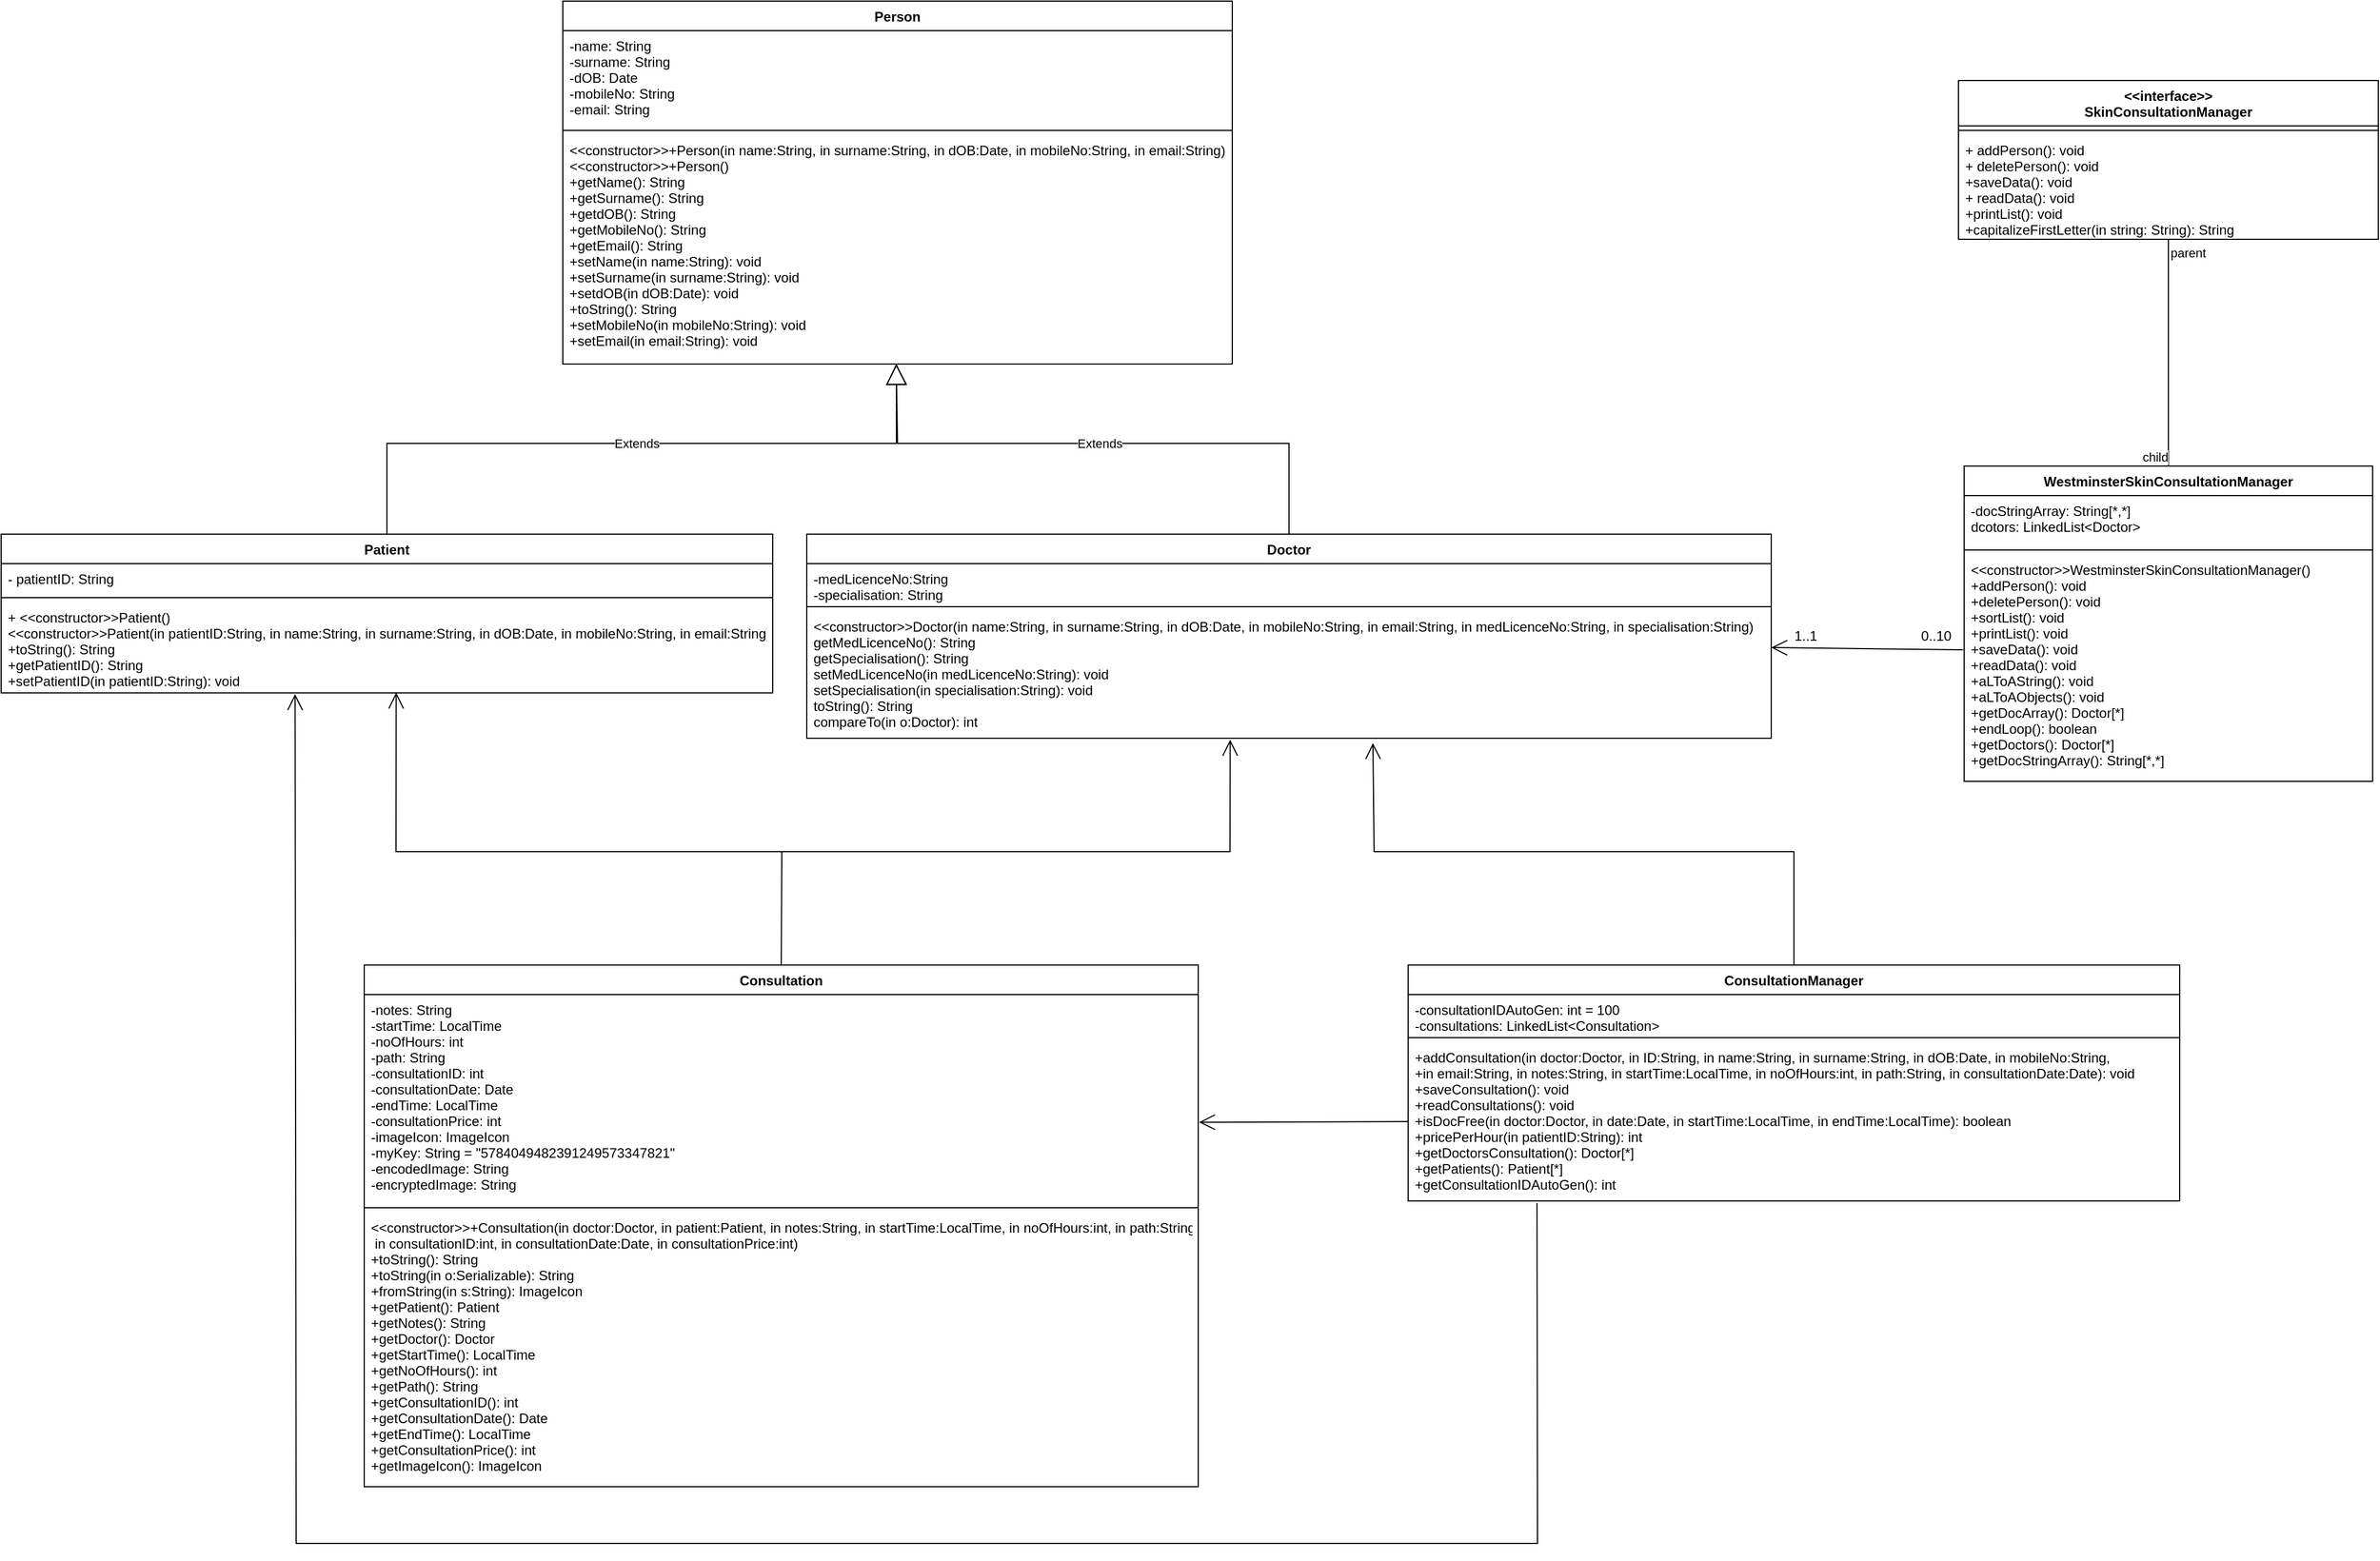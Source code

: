 <mxfile version="20.7.4" type="device"><diagram id="Tw1efUmPOQz_rApOokgB" name="Page-1"><mxGraphModel dx="1922" dy="2441" grid="1" gridSize="10" guides="1" tooltips="1" connect="1" arrows="1" fold="1" page="1" pageScale="1" pageWidth="827" pageHeight="1169" math="0" shadow="0"><root><mxCell id="0"/><mxCell id="1" parent="0"/><mxCell id="S0uS5Vvt5uKKWffk3ZEm-1" value="&lt;&lt;interface&gt;&gt;&#10;SkinConsultationManager" style="swimlane;fontStyle=1;align=center;verticalAlign=top;childLayout=stackLayout;horizontal=1;startSize=40;horizontalStack=0;resizeParent=1;resizeParentMax=0;resizeLast=0;collapsible=1;marginBottom=0;" parent="1" vertex="1"><mxGeometry x="1015" y="-400" width="370" height="140" as="geometry"/></mxCell><mxCell id="S0uS5Vvt5uKKWffk3ZEm-3" value="" style="line;strokeWidth=1;fillColor=none;align=left;verticalAlign=middle;spacingTop=-1;spacingLeft=3;spacingRight=3;rotatable=0;labelPosition=right;points=[];portConstraint=eastwest;strokeColor=inherit;" parent="S0uS5Vvt5uKKWffk3ZEm-1" vertex="1"><mxGeometry y="40" width="370" height="8" as="geometry"/></mxCell><mxCell id="S0uS5Vvt5uKKWffk3ZEm-4" value="+ addPerson(): void&#10;+ deletePerson(): void&#10;+saveData(): void&#10;+ readData(): void&#10;+printList(): void&#10;+capitalizeFirstLetter(in string: String): String" style="text;strokeColor=none;fillColor=none;align=left;verticalAlign=top;spacingLeft=4;spacingRight=4;overflow=hidden;rotatable=0;points=[[0,0.5],[1,0.5]];portConstraint=eastwest;" parent="S0uS5Vvt5uKKWffk3ZEm-1" vertex="1"><mxGeometry y="48" width="370" height="92" as="geometry"/></mxCell><mxCell id="S0uS5Vvt5uKKWffk3ZEm-5" value="Person" style="swimlane;fontStyle=1;align=center;verticalAlign=top;childLayout=stackLayout;horizontal=1;startSize=26;horizontalStack=0;resizeParent=1;resizeParentMax=0;resizeLast=0;collapsible=1;marginBottom=0;" parent="1" vertex="1"><mxGeometry x="-215" y="-470" width="590" height="320" as="geometry"/></mxCell><mxCell id="S0uS5Vvt5uKKWffk3ZEm-6" value="-name: String&#10;-surname: String&#10;-dOB: Date&#10;-mobileNo: String&#10;-email: String" style="text;strokeColor=none;fillColor=none;align=left;verticalAlign=top;spacingLeft=4;spacingRight=4;overflow=hidden;rotatable=0;points=[[0,0.5],[1,0.5]];portConstraint=eastwest;" parent="S0uS5Vvt5uKKWffk3ZEm-5" vertex="1"><mxGeometry y="26" width="590" height="84" as="geometry"/></mxCell><mxCell id="S0uS5Vvt5uKKWffk3ZEm-7" value="" style="line;strokeWidth=1;fillColor=none;align=left;verticalAlign=middle;spacingTop=-1;spacingLeft=3;spacingRight=3;rotatable=0;labelPosition=right;points=[];portConstraint=eastwest;strokeColor=inherit;" parent="S0uS5Vvt5uKKWffk3ZEm-5" vertex="1"><mxGeometry y="110" width="590" height="8" as="geometry"/></mxCell><mxCell id="S0uS5Vvt5uKKWffk3ZEm-8" value="&lt;&lt;constructor&gt;&gt;+Person(in name:String, in surname:String, in dOB:Date, in mobileNo:String, in email:String)&#10;&lt;&lt;constructor&gt;&gt;+Person()&#10;+getName(): String&#10;+getSurname(): String&#10;+getdOB(): String&#10;+getMobileNo(): String&#10;+getEmail(): String&#10;+setName(in name:String): void&#10;+setSurname(in surname:String): void&#10;+setdOB(in dOB:Date): void&#10;+toString(): String&#10;+setMobileNo(in mobileNo:String): void&#10;+setEmail(in email:String): void" style="text;strokeColor=none;fillColor=none;align=left;verticalAlign=top;spacingLeft=4;spacingRight=4;overflow=hidden;rotatable=0;points=[[0,0.5],[1,0.5]];portConstraint=eastwest;" parent="S0uS5Vvt5uKKWffk3ZEm-5" vertex="1"><mxGeometry y="118" width="590" height="202" as="geometry"/></mxCell><mxCell id="S0uS5Vvt5uKKWffk3ZEm-13" value="Patient" style="swimlane;fontStyle=1;align=center;verticalAlign=top;childLayout=stackLayout;horizontal=1;startSize=26;horizontalStack=0;resizeParent=1;resizeParentMax=0;resizeLast=0;collapsible=1;marginBottom=0;" parent="1" vertex="1"><mxGeometry x="-710" width="680" height="140" as="geometry"/></mxCell><mxCell id="S0uS5Vvt5uKKWffk3ZEm-14" value="- patientID: String" style="text;strokeColor=none;fillColor=none;align=left;verticalAlign=top;spacingLeft=4;spacingRight=4;overflow=hidden;rotatable=0;points=[[0,0.5],[1,0.5]];portConstraint=eastwest;" parent="S0uS5Vvt5uKKWffk3ZEm-13" vertex="1"><mxGeometry y="26" width="680" height="26" as="geometry"/></mxCell><mxCell id="S0uS5Vvt5uKKWffk3ZEm-15" value="" style="line;strokeWidth=1;fillColor=none;align=left;verticalAlign=middle;spacingTop=-1;spacingLeft=3;spacingRight=3;rotatable=0;labelPosition=right;points=[];portConstraint=eastwest;strokeColor=inherit;" parent="S0uS5Vvt5uKKWffk3ZEm-13" vertex="1"><mxGeometry y="52" width="680" height="8" as="geometry"/></mxCell><mxCell id="S0uS5Vvt5uKKWffk3ZEm-16" value="+ &lt;&lt;constructor&gt;&gt;Patient()&#10;&lt;&lt;constructor&gt;&gt;Patient(in patientID:String, in name:String, in surname:String, in dOB:Date, in mobileNo:String, in email:String)&#10;+toString(): String&#10;+getPatientID(): String&#10;+setPatientID(in patientID:String): void&#10;" style="text;strokeColor=none;fillColor=none;align=left;verticalAlign=top;spacingLeft=4;spacingRight=4;overflow=hidden;rotatable=0;points=[[0,0.5],[1,0.5]];portConstraint=eastwest;" parent="S0uS5Vvt5uKKWffk3ZEm-13" vertex="1"><mxGeometry y="60" width="680" height="80" as="geometry"/></mxCell><mxCell id="S0uS5Vvt5uKKWffk3ZEm-17" value="Doctor" style="swimlane;fontStyle=1;align=center;verticalAlign=top;childLayout=stackLayout;horizontal=1;startSize=26;horizontalStack=0;resizeParent=1;resizeParentMax=0;resizeLast=0;collapsible=1;marginBottom=0;" parent="1" vertex="1"><mxGeometry width="850" height="180" as="geometry"/></mxCell><mxCell id="S0uS5Vvt5uKKWffk3ZEm-18" value="-medLicenceNo:String&#10;-specialisation: String" style="text;strokeColor=none;fillColor=none;align=left;verticalAlign=top;spacingLeft=4;spacingRight=4;overflow=hidden;rotatable=0;points=[[0,0.5],[1,0.5]];portConstraint=eastwest;" parent="S0uS5Vvt5uKKWffk3ZEm-17" vertex="1"><mxGeometry y="26" width="850" height="34" as="geometry"/></mxCell><mxCell id="S0uS5Vvt5uKKWffk3ZEm-19" value="" style="line;strokeWidth=1;fillColor=none;align=left;verticalAlign=middle;spacingTop=-1;spacingLeft=3;spacingRight=3;rotatable=0;labelPosition=right;points=[];portConstraint=eastwest;strokeColor=inherit;" parent="S0uS5Vvt5uKKWffk3ZEm-17" vertex="1"><mxGeometry y="60" width="850" height="8" as="geometry"/></mxCell><mxCell id="S0uS5Vvt5uKKWffk3ZEm-20" value="&lt;&lt;constructor&gt;&gt;Doctor(in name:String, in surname:String, in dOB:Date, in mobileNo:String, in email:String, in medLicenceNo:String, in specialisation:String)&#10;getMedLicenceNo(): String&#10;getSpecialisation(): String&#10;setMedLicenceNo(in medLicenceNo:String): void&#10;setSpecialisation(in specialisation:String): void&#10;toString(): String&#10;compareTo(in o:Doctor): int&#10;" style="text;strokeColor=none;fillColor=none;align=left;verticalAlign=top;spacingLeft=4;spacingRight=4;overflow=hidden;rotatable=0;points=[[0,0.5],[1,0.5]];portConstraint=eastwest;" parent="S0uS5Vvt5uKKWffk3ZEm-17" vertex="1"><mxGeometry y="68" width="850" height="112" as="geometry"/></mxCell><mxCell id="S0uS5Vvt5uKKWffk3ZEm-21" value="WestminsterSkinConsultationManager" style="swimlane;fontStyle=1;align=center;verticalAlign=top;childLayout=stackLayout;horizontal=1;startSize=26;horizontalStack=0;resizeParent=1;resizeParentMax=0;resizeLast=0;collapsible=1;marginBottom=0;" parent="1" vertex="1"><mxGeometry x="1020" y="-60" width="360" height="278" as="geometry"/></mxCell><mxCell id="S0uS5Vvt5uKKWffk3ZEm-22" value="-docStringArray: String[*,*]&#10;dcotors: LinkedList&lt;Doctor&gt;" style="text;strokeColor=none;fillColor=none;align=left;verticalAlign=top;spacingLeft=4;spacingRight=4;overflow=hidden;rotatable=0;points=[[0,0.5],[1,0.5]];portConstraint=eastwest;" parent="S0uS5Vvt5uKKWffk3ZEm-21" vertex="1"><mxGeometry y="26" width="360" height="44" as="geometry"/></mxCell><mxCell id="S0uS5Vvt5uKKWffk3ZEm-23" value="" style="line;strokeWidth=1;fillColor=none;align=left;verticalAlign=middle;spacingTop=-1;spacingLeft=3;spacingRight=3;rotatable=0;labelPosition=right;points=[];portConstraint=eastwest;strokeColor=inherit;" parent="S0uS5Vvt5uKKWffk3ZEm-21" vertex="1"><mxGeometry y="70" width="360" height="8" as="geometry"/></mxCell><mxCell id="S0uS5Vvt5uKKWffk3ZEm-24" value="&lt;&lt;constructor&gt;&gt;WestminsterSkinConsultationManager()&#10;+addPerson(): void&#10;+deletePerson(): void&#10;+sortList(): void&#10;+printList(): void&#10;+saveData(): void&#10;+readData(): void&#10;+aLToAString(): void&#10;+aLToAObjects(): void&#10;+getDocArray(): Doctor[*]&#10;+endLoop(): boolean&#10;+getDoctors(): Doctor[*]&#10;+getDocStringArray(): String[*,*]" style="text;strokeColor=none;fillColor=none;align=left;verticalAlign=top;spacingLeft=4;spacingRight=4;overflow=hidden;rotatable=0;points=[[0,0.5],[1,0.5]];portConstraint=eastwest;" parent="S0uS5Vvt5uKKWffk3ZEm-21" vertex="1"><mxGeometry y="78" width="360" height="200" as="geometry"/></mxCell><mxCell id="1Ztzx85eV6VpmBeJWQRa-1" value="Consultation" style="swimlane;fontStyle=1;align=center;verticalAlign=top;childLayout=stackLayout;horizontal=1;startSize=26;horizontalStack=0;resizeParent=1;resizeParentMax=0;resizeLast=0;collapsible=1;marginBottom=0;" vertex="1" parent="1"><mxGeometry x="-390" y="380" width="735" height="460" as="geometry"/></mxCell><mxCell id="1Ztzx85eV6VpmBeJWQRa-2" value="-notes: String&#10;-startTime: LocalTime&#10;-noOfHours: int&#10;-path: String&#10;-consultationID: int&#10;-consultationDate: Date&#10;-endTime: LocalTime&#10;-consultationPrice: int&#10;-imageIcon: ImageIcon&#10;-myKey: String = &quot;5784049482391249573347821&quot;&#10;-encodedImage: String&#10;-encryptedImage: String" style="text;strokeColor=none;fillColor=none;align=left;verticalAlign=top;spacingLeft=4;spacingRight=4;overflow=hidden;rotatable=0;points=[[0,0.5],[1,0.5]];portConstraint=eastwest;" vertex="1" parent="1Ztzx85eV6VpmBeJWQRa-1"><mxGeometry y="26" width="735" height="184" as="geometry"/></mxCell><mxCell id="1Ztzx85eV6VpmBeJWQRa-3" value="" style="line;strokeWidth=1;fillColor=none;align=left;verticalAlign=middle;spacingTop=-1;spacingLeft=3;spacingRight=3;rotatable=0;labelPosition=right;points=[];portConstraint=eastwest;strokeColor=inherit;" vertex="1" parent="1Ztzx85eV6VpmBeJWQRa-1"><mxGeometry y="210" width="735" height="8" as="geometry"/></mxCell><mxCell id="1Ztzx85eV6VpmBeJWQRa-4" value="&lt;&lt;constructor&gt;&gt;+Consultation(in doctor:Doctor, in patient:Patient, in notes:String, in startTime:LocalTime, in noOfHours:int, in path:String,&#10; in consultationID:int, in consultationDate:Date, in consultationPrice:int)&#10;+toString(): String&#10;+toString(in o:Serializable): String&#10;+fromString(in s:String): ImageIcon&#10;+getPatient(): Patient&#10;+getNotes(): String&#10;+getDoctor(): Doctor&#10;+getStartTime(): LocalTime&#10;+getNoOfHours(): int&#10;+getPath(): String&#10;+getConsultationID(): int&#10;+getConsultationDate(): Date&#10;+getEndTime(): LocalTime&#10;+getConsultationPrice(): int&#10;+getImageIcon(): ImageIcon&#10;&#10;" style="text;strokeColor=none;fillColor=none;align=left;verticalAlign=top;spacingLeft=4;spacingRight=4;overflow=hidden;rotatable=0;points=[[0,0.5],[1,0.5]];portConstraint=eastwest;" vertex="1" parent="1Ztzx85eV6VpmBeJWQRa-1"><mxGeometry y="218" width="735" height="242" as="geometry"/></mxCell><mxCell id="1Ztzx85eV6VpmBeJWQRa-5" value="ConsultationManager" style="swimlane;fontStyle=1;align=center;verticalAlign=top;childLayout=stackLayout;horizontal=1;startSize=26;horizontalStack=0;resizeParent=1;resizeParentMax=0;resizeLast=0;collapsible=1;marginBottom=0;" vertex="1" parent="1"><mxGeometry x="530" y="380" width="680" height="208" as="geometry"/></mxCell><mxCell id="1Ztzx85eV6VpmBeJWQRa-6" value="-consultationIDAutoGen: int = 100&#10;-consultations: LinkedList&lt;Consultation&gt;" style="text;strokeColor=none;fillColor=none;align=left;verticalAlign=top;spacingLeft=4;spacingRight=4;overflow=hidden;rotatable=0;points=[[0,0.5],[1,0.5]];portConstraint=eastwest;fontStyle=0" vertex="1" parent="1Ztzx85eV6VpmBeJWQRa-5"><mxGeometry y="26" width="680" height="34" as="geometry"/></mxCell><mxCell id="1Ztzx85eV6VpmBeJWQRa-7" value="" style="line;strokeWidth=1;fillColor=none;align=left;verticalAlign=middle;spacingTop=-1;spacingLeft=3;spacingRight=3;rotatable=0;labelPosition=right;points=[];portConstraint=eastwest;strokeColor=inherit;" vertex="1" parent="1Ztzx85eV6VpmBeJWQRa-5"><mxGeometry y="60" width="680" height="8" as="geometry"/></mxCell><mxCell id="1Ztzx85eV6VpmBeJWQRa-8" value="+addConsultation(in doctor:Doctor, in ID:String, in name:String, in surname:String, in dOB:Date, in mobileNo:String, &#10;+in email:String, in notes:String, in startTime:LocalTime, in noOfHours:int, in path:String, in consultationDate:Date): void&#10;+saveConsultation(): void&#10;+readConsultations(): void&#10;+isDocFree(in doctor:Doctor, in date:Date, in startTime:LocalTime, in endTime:LocalTime): boolean&#10;+pricePerHour(in patientID:String): int&#10;+getDoctorsConsultation(): Doctor[*]&#10;+getPatients(): Patient[*]&#10;+getConsultationIDAutoGen(): int" style="text;strokeColor=none;fillColor=none;align=left;verticalAlign=top;spacingLeft=4;spacingRight=4;overflow=hidden;rotatable=0;points=[[0,0.5],[1,0.5]];portConstraint=eastwest;" vertex="1" parent="1Ztzx85eV6VpmBeJWQRa-5"><mxGeometry y="68" width="680" height="140" as="geometry"/></mxCell><mxCell id="1Ztzx85eV6VpmBeJWQRa-20" value="" style="endArrow=open;endFill=1;endSize=12;html=1;rounded=0;entryX=0.512;entryY=0.996;entryDx=0;entryDy=0;entryPerimeter=0;exitX=0.5;exitY=0;exitDx=0;exitDy=0;" edge="1" parent="1" source="1Ztzx85eV6VpmBeJWQRa-1" target="S0uS5Vvt5uKKWffk3ZEm-16"><mxGeometry width="160" relative="1" as="geometry"><mxPoint x="-60" y="250" as="sourcePoint"/><mxPoint x="100" y="250" as="targetPoint"/><Array as="points"><mxPoint x="-22" y="280"/><mxPoint x="-362" y="280"/></Array></mxGeometry></mxCell><mxCell id="1Ztzx85eV6VpmBeJWQRa-21" value="" style="endArrow=open;endFill=1;endSize=12;html=1;rounded=0;entryX=0.439;entryY=1.011;entryDx=0;entryDy=0;entryPerimeter=0;" edge="1" parent="1" target="S0uS5Vvt5uKKWffk3ZEm-20"><mxGeometry width="160" relative="1" as="geometry"><mxPoint x="-30" y="280" as="sourcePoint"/><mxPoint x="50" y="240" as="targetPoint"/><Array as="points"><mxPoint x="373" y="280"/></Array></mxGeometry></mxCell><mxCell id="1Ztzx85eV6VpmBeJWQRa-23" value="Extends" style="endArrow=block;endSize=16;endFill=0;html=1;rounded=0;exitX=0.5;exitY=0;exitDx=0;exitDy=0;" edge="1" parent="1" source="S0uS5Vvt5uKKWffk3ZEm-13"><mxGeometry width="160" relative="1" as="geometry"><mxPoint x="-240" y="-60.0" as="sourcePoint"/><mxPoint x="79" y="-150" as="targetPoint"/><Array as="points"><mxPoint x="-370" y="-80"/><mxPoint x="79" y="-80"/></Array></mxGeometry></mxCell><mxCell id="1Ztzx85eV6VpmBeJWQRa-24" value="Extends" style="endArrow=block;endSize=16;endFill=0;html=1;rounded=0;exitX=0.5;exitY=0;exitDx=0;exitDy=0;entryX=0.498;entryY=0.999;entryDx=0;entryDy=0;entryPerimeter=0;" edge="1" parent="1" source="S0uS5Vvt5uKKWffk3ZEm-17" target="S0uS5Vvt5uKKWffk3ZEm-8"><mxGeometry width="160" relative="1" as="geometry"><mxPoint x="420" y="-60" as="sourcePoint"/><mxPoint x="580" y="-60" as="targetPoint"/><Array as="points"><mxPoint x="425" y="-80"/><mxPoint x="80" y="-80"/></Array></mxGeometry></mxCell><mxCell id="1Ztzx85eV6VpmBeJWQRa-25" value="" style="endArrow=none;html=1;edgeStyle=orthogonalEdgeStyle;rounded=0;exitX=0.5;exitY=1;exitDx=0;exitDy=0;exitPerimeter=0;entryX=0.5;entryY=0;entryDx=0;entryDy=0;" edge="1" parent="1" source="S0uS5Vvt5uKKWffk3ZEm-4" target="S0uS5Vvt5uKKWffk3ZEm-21"><mxGeometry relative="1" as="geometry"><mxPoint x="790" y="-130" as="sourcePoint"/><mxPoint x="950" y="-130" as="targetPoint"/><Array as="points"><mxPoint x="1200" y="-260"/><mxPoint x="1200" y="-260"/></Array></mxGeometry></mxCell><mxCell id="1Ztzx85eV6VpmBeJWQRa-26" value="parent" style="edgeLabel;resizable=0;html=1;align=left;verticalAlign=bottom;" connectable="0" vertex="1" parent="1Ztzx85eV6VpmBeJWQRa-25"><mxGeometry x="-1" relative="1" as="geometry"><mxPoint y="20" as="offset"/></mxGeometry></mxCell><mxCell id="1Ztzx85eV6VpmBeJWQRa-27" value="child" style="edgeLabel;resizable=0;html=1;align=right;verticalAlign=bottom;" connectable="0" vertex="1" parent="1Ztzx85eV6VpmBeJWQRa-25"><mxGeometry x="1" relative="1" as="geometry"/></mxCell><mxCell id="1Ztzx85eV6VpmBeJWQRa-28" value="" style="endArrow=open;endFill=1;endSize=12;html=1;rounded=0;entryX=1;entryY=0.286;entryDx=0;entryDy=0;entryPerimeter=0;exitX=0.98;exitY=0.9;exitDx=0;exitDy=0;exitPerimeter=0;" edge="1" parent="1" source="1Ztzx85eV6VpmBeJWQRa-33" target="S0uS5Vvt5uKKWffk3ZEm-20"><mxGeometry width="160" relative="1" as="geometry"><mxPoint x="1020" y="110" as="sourcePoint"/><mxPoint x="310" y="330" as="targetPoint"/></mxGeometry></mxCell><mxCell id="1Ztzx85eV6VpmBeJWQRa-29" value="" style="endArrow=open;endFill=1;endSize=12;html=1;rounded=0;exitX=0.5;exitY=0;exitDx=0;exitDy=0;entryX=0.587;entryY=1.038;entryDx=0;entryDy=0;entryPerimeter=0;" edge="1" parent="1" source="1Ztzx85eV6VpmBeJWQRa-5" target="S0uS5Vvt5uKKWffk3ZEm-20"><mxGeometry width="160" relative="1" as="geometry"><mxPoint x="890" y="480" as="sourcePoint"/><mxPoint x="1050" y="480" as="targetPoint"/><Array as="points"><mxPoint x="870" y="280"/><mxPoint x="500" y="280"/></Array></mxGeometry></mxCell><mxCell id="1Ztzx85eV6VpmBeJWQRa-30" value="" style="endArrow=open;endFill=1;endSize=12;html=1;rounded=0;exitX=0;exitY=0.5;exitDx=0;exitDy=0;entryX=1.001;entryY=0.612;entryDx=0;entryDy=0;entryPerimeter=0;" edge="1" parent="1" source="1Ztzx85eV6VpmBeJWQRa-8" target="1Ztzx85eV6VpmBeJWQRa-2"><mxGeometry width="160" relative="1" as="geometry"><mxPoint x="890" y="480" as="sourcePoint"/><mxPoint x="340" y="510" as="targetPoint"/></mxGeometry></mxCell><mxCell id="1Ztzx85eV6VpmBeJWQRa-31" value="" style="endArrow=open;endFill=1;endSize=12;html=1;rounded=0;exitX=0.167;exitY=1.013;exitDx=0;exitDy=0;exitPerimeter=0;entryX=0.381;entryY=1.013;entryDx=0;entryDy=0;entryPerimeter=0;" edge="1" parent="1" source="1Ztzx85eV6VpmBeJWQRa-8" target="S0uS5Vvt5uKKWffk3ZEm-16"><mxGeometry width="160" relative="1" as="geometry"><mxPoint x="750" y="560" as="sourcePoint"/><mxPoint x="910" y="560" as="targetPoint"/><Array as="points"><mxPoint x="644" y="890"/><mxPoint x="-450" y="890"/></Array></mxGeometry></mxCell><mxCell id="1Ztzx85eV6VpmBeJWQRa-32" value="1..1" style="text;html=1;align=center;verticalAlign=middle;resizable=0;points=[];autosize=1;strokeColor=none;fillColor=none;" vertex="1" parent="1"><mxGeometry x="860" y="75" width="40" height="30" as="geometry"/></mxCell><mxCell id="1Ztzx85eV6VpmBeJWQRa-33" value="0..10" style="text;html=1;align=center;verticalAlign=middle;resizable=0;points=[];autosize=1;strokeColor=none;fillColor=none;" vertex="1" parent="1"><mxGeometry x="970" y="75" width="50" height="30" as="geometry"/></mxCell></root></mxGraphModel></diagram></mxfile>
